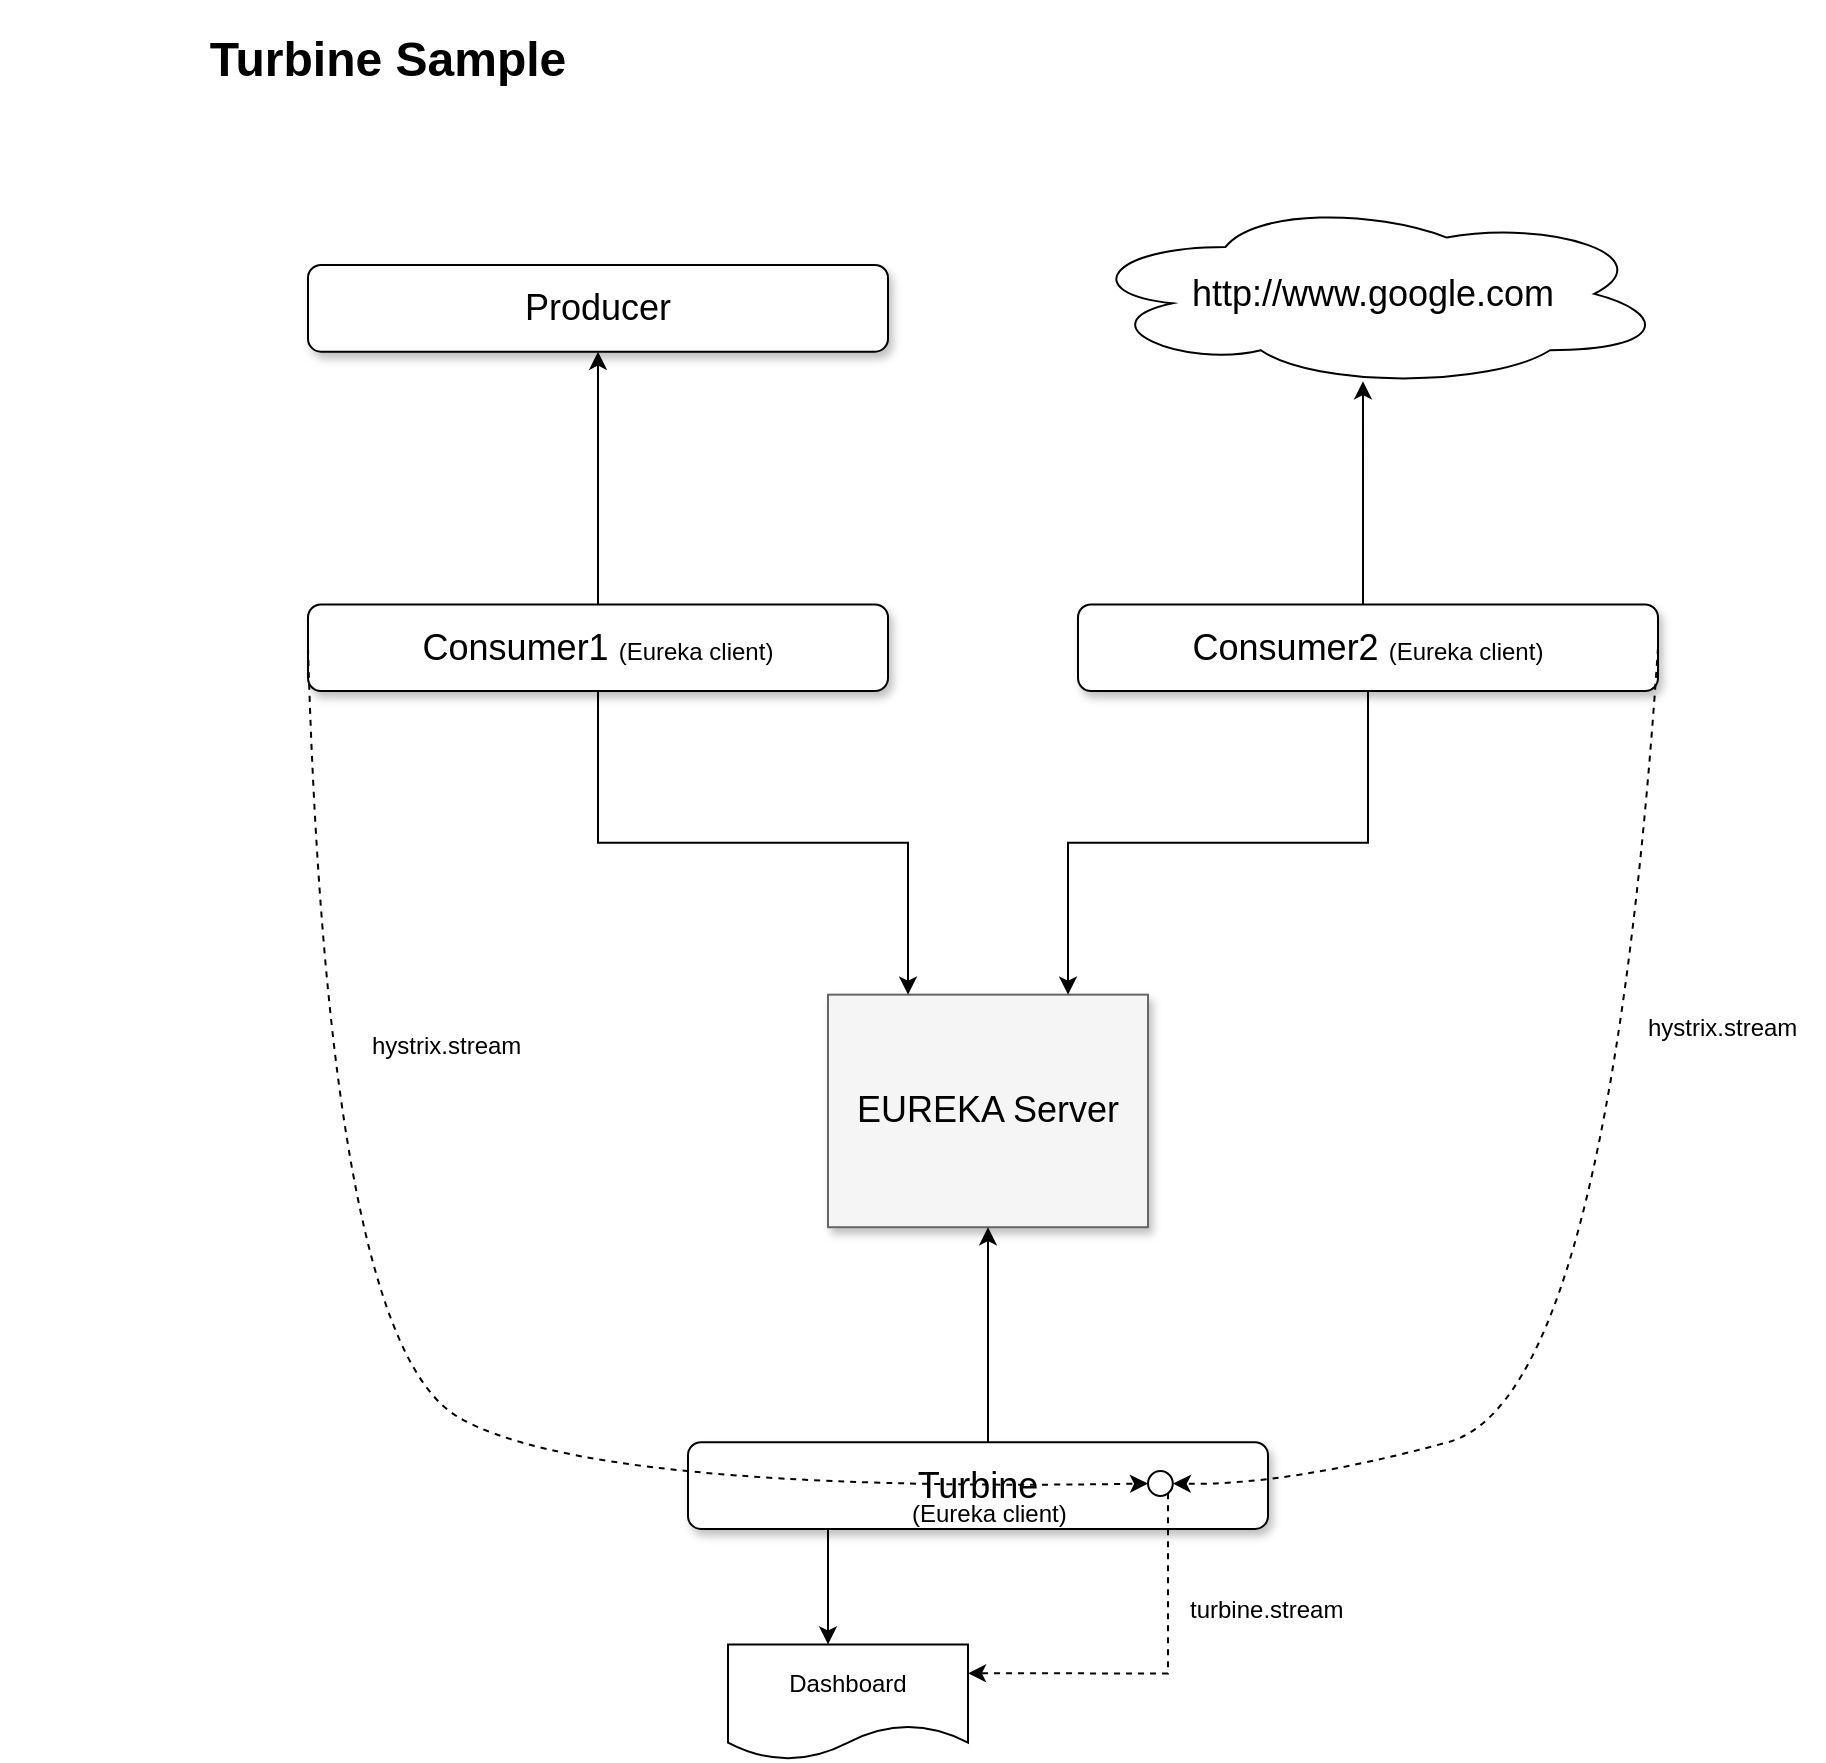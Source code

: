 <mxfile version="12.1.0" type="device" pages="1"><diagram id="2YbyLH6G9YoHPJJ06T6B" name="Page-1"><mxGraphModel dx="1408" dy="808" grid="1" gridSize="10" guides="1" tooltips="1" connect="1" arrows="1" fold="1" page="1" pageScale="1" pageWidth="850" pageHeight="1100" math="0" shadow="0"><root><mxCell id="0"/><mxCell id="1" parent="0"/><mxCell id="wgRHE6ZyrvQIbUuKkK8y-1" value="&lt;h1&gt;Turbine Sample&lt;/h1&gt;" style="text;html=1;strokeColor=none;fillColor=none;spacing=5;spacingTop=-20;whiteSpace=wrap;overflow=hidden;rounded=0;shadow=1;align=center;" parent="1" vertex="1"><mxGeometry x="320" y="470" width="380" height="50" as="geometry"/></mxCell><mxCell id="ecaxIMXtn3NtcxWGdU6K-1" value="" style="group" vertex="1" connectable="0" parent="1"><mxGeometry x="470" y="560" width="758" height="780" as="geometry"/></mxCell><mxCell id="wgRHE6ZyrvQIbUuKkK8y-25" value="EUREKA Server" style="whiteSpace=wrap;html=1;shadow=1;fontSize=18;fillColor=#f5f5f5;strokeColor=#666666;" parent="ecaxIMXtn3NtcxWGdU6K-1" vertex="1"><mxGeometry x="260" y="397.325" width="160" height="116.278" as="geometry"/></mxCell><mxCell id="wgRHE6ZyrvQIbUuKkK8y-90" value="" style="edgeStyle=orthogonalEdgeStyle;rounded=0;orthogonalLoop=1;jettySize=auto;html=1;entryX=0.75;entryY=0;entryDx=0;entryDy=0;" parent="ecaxIMXtn3NtcxWGdU6K-1" source="wgRHE6ZyrvQIbUuKkK8y-78" target="wgRHE6ZyrvQIbUuKkK8y-25" edge="1"><mxGeometry relative="1" as="geometry"><mxPoint x="390" y="455" as="targetPoint"/></mxGeometry></mxCell><mxCell id="wgRHE6ZyrvQIbUuKkK8y-78" value="Consumer2&amp;nbsp;&lt;span style=&quot;font-size: 12px&quot;&gt;(Eureka client)&lt;/span&gt;" style="whiteSpace=wrap;html=1;shadow=1;fontSize=18;rounded=1;" parent="ecaxIMXtn3NtcxWGdU6K-1" vertex="1"><mxGeometry x="385" y="202.222" width="290" height="43.333" as="geometry"/></mxCell><mxCell id="wgRHE6ZyrvQIbUuKkK8y-92" value="" style="edgeStyle=orthogonalEdgeStyle;rounded=0;orthogonalLoop=1;jettySize=auto;html=1;entryX=0.25;entryY=0;entryDx=0;entryDy=0;" parent="ecaxIMXtn3NtcxWGdU6K-1" source="wgRHE6ZyrvQIbUuKkK8y-79" target="wgRHE6ZyrvQIbUuKkK8y-25" edge="1"><mxGeometry relative="1" as="geometry"><mxPoint x="145" y="303.333" as="targetPoint"/></mxGeometry></mxCell><mxCell id="wgRHE6ZyrvQIbUuKkK8y-79" value="Consumer1 &lt;font style=&quot;font-size: 12px&quot;&gt;(Eureka client)&lt;/font&gt;" style="whiteSpace=wrap;html=1;shadow=1;fontSize=18;rounded=1;" parent="ecaxIMXtn3NtcxWGdU6K-1" vertex="1"><mxGeometry y="202.222" width="290" height="43.333" as="geometry"/></mxCell><mxCell id="wgRHE6ZyrvQIbUuKkK8y-80" value="Producer" style="whiteSpace=wrap;html=1;shadow=1;fontSize=18;rounded=1;" parent="ecaxIMXtn3NtcxWGdU6K-1" vertex="1"><mxGeometry y="32.5" width="290" height="43.333" as="geometry"/></mxCell><mxCell id="wgRHE6ZyrvQIbUuKkK8y-84" value="" style="edgeStyle=orthogonalEdgeStyle;rounded=0;orthogonalLoop=1;jettySize=auto;html=1;entryX=0.5;entryY=1;entryDx=0;entryDy=0;" parent="ecaxIMXtn3NtcxWGdU6K-1" source="wgRHE6ZyrvQIbUuKkK8y-79" target="wgRHE6ZyrvQIbUuKkK8y-80" edge="1"><mxGeometry relative="1" as="geometry"><mxPoint x="145" y="144.444" as="targetPoint"/></mxGeometry></mxCell><mxCell id="wgRHE6ZyrvQIbUuKkK8y-81" value="&lt;span style=&quot;font-size: 18px&quot;&gt;http://www.google.com&lt;/span&gt;" style="ellipse;shape=cloud;whiteSpace=wrap;html=1;" parent="ecaxIMXtn3NtcxWGdU6K-1" vertex="1"><mxGeometry x="385" width="295" height="93.889" as="geometry"/></mxCell><mxCell id="wgRHE6ZyrvQIbUuKkK8y-86" value="" style="edgeStyle=orthogonalEdgeStyle;rounded=0;orthogonalLoop=1;jettySize=auto;html=1;entryX=0.483;entryY=0.965;entryDx=0;entryDy=0;entryPerimeter=0;" parent="ecaxIMXtn3NtcxWGdU6K-1" source="wgRHE6ZyrvQIbUuKkK8y-78" target="wgRHE6ZyrvQIbUuKkK8y-81" edge="1"><mxGeometry relative="1" as="geometry"><mxPoint x="530" y="144.444" as="targetPoint"/><Array as="points"><mxPoint x="527" y="148.056"/></Array></mxGeometry></mxCell><mxCell id="wgRHE6ZyrvQIbUuKkK8y-95" value="" style="edgeStyle=orthogonalEdgeStyle;rounded=0;orthogonalLoop=1;jettySize=auto;html=1;entryX=0.5;entryY=1;entryDx=0;entryDy=0;" parent="ecaxIMXtn3NtcxWGdU6K-1" source="wgRHE6ZyrvQIbUuKkK8y-93" target="wgRHE6ZyrvQIbUuKkK8y-25" edge="1"><mxGeometry relative="1" as="geometry"><mxPoint x="365" y="621.111" as="targetPoint"/><Array as="points"><mxPoint x="340" y="664.444"/><mxPoint x="340" y="664.444"/></Array></mxGeometry></mxCell><mxCell id="wgRHE6ZyrvQIbUuKkK8y-108" value="" style="edgeStyle=orthogonalEdgeStyle;rounded=0;orthogonalLoop=1;jettySize=auto;html=1;" parent="ecaxIMXtn3NtcxWGdU6K-1" source="wgRHE6ZyrvQIbUuKkK8y-93" edge="1"><mxGeometry relative="1" as="geometry"><mxPoint x="260" y="722.222" as="targetPoint"/><Array as="points"><mxPoint x="260" y="722.222"/></Array></mxGeometry></mxCell><mxCell id="wgRHE6ZyrvQIbUuKkK8y-93" value="Turbine" style="whiteSpace=wrap;html=1;shadow=1;fontSize=18;rounded=1;" parent="ecaxIMXtn3NtcxWGdU6K-1" vertex="1"><mxGeometry x="190" y="621.111" width="290" height="43.333" as="geometry"/></mxCell><mxCell id="wgRHE6ZyrvQIbUuKkK8y-101" value="" style="curved=1;endArrow=classic;html=1;exitX=0;exitY=0.5;exitDx=0;exitDy=0;dashed=1;entryX=0;entryY=0.5;entryDx=0;entryDy=0;" parent="ecaxIMXtn3NtcxWGdU6K-1" source="wgRHE6ZyrvQIbUuKkK8y-79" target="wgRHE6ZyrvQIbUuKkK8y-105" edge="1"><mxGeometry width="50" height="50" relative="1" as="geometry"><mxPoint x="140" y="682.5" as="sourcePoint"/><mxPoint x="190" y="646.389" as="targetPoint"/><Array as="points"><mxPoint x="10" y="570.556"/><mxPoint x="140" y="646.389"/></Array></mxGeometry></mxCell><mxCell id="wgRHE6ZyrvQIbUuKkK8y-102" value="" style="curved=1;endArrow=classic;html=1;exitX=1;exitY=0.5;exitDx=0;exitDy=0;entryX=1;entryY=0.5;entryDx=0;entryDy=0;dashed=1;" parent="ecaxIMXtn3NtcxWGdU6K-1" source="wgRHE6ZyrvQIbUuKkK8y-78" target="wgRHE6ZyrvQIbUuKkK8y-105" edge="1"><mxGeometry width="50" height="50" relative="1" as="geometry"><mxPoint x="430" y="682.5" as="sourcePoint"/><mxPoint x="450" y="646.389" as="targetPoint"/><Array as="points"><mxPoint x="650" y="599.444"/><mxPoint x="490" y="642.778"/></Array></mxGeometry></mxCell><mxCell id="wgRHE6ZyrvQIbUuKkK8y-103" value="hystrix.stream" style="text;html=1;resizable=0;points=[];autosize=1;align=left;verticalAlign=top;spacingTop=-4;" parent="ecaxIMXtn3NtcxWGdU6K-1" vertex="1"><mxGeometry x="668" y="403.722" width="90" height="20" as="geometry"/></mxCell><mxCell id="wgRHE6ZyrvQIbUuKkK8y-104" value="hystrix.stream" style="text;html=1;resizable=0;points=[];autosize=1;align=left;verticalAlign=top;spacingTop=-4;" parent="ecaxIMXtn3NtcxWGdU6K-1" vertex="1"><mxGeometry x="30" y="413.111" width="90" height="20" as="geometry"/></mxCell><mxCell id="wgRHE6ZyrvQIbUuKkK8y-105" value="" style="ellipse;whiteSpace=wrap;html=1;aspect=fixed;" parent="ecaxIMXtn3NtcxWGdU6K-1" vertex="1"><mxGeometry x="420" y="635.556" width="12.407" height="12.407" as="geometry"/></mxCell><mxCell id="wgRHE6ZyrvQIbUuKkK8y-110" value="Dashboard" style="shape=document;whiteSpace=wrap;html=1;boundedLbl=1;" parent="ecaxIMXtn3NtcxWGdU6K-1" vertex="1"><mxGeometry x="210" y="722.222" width="120" height="57.778" as="geometry"/></mxCell><mxCell id="wgRHE6ZyrvQIbUuKkK8y-112" value="" style="edgeStyle=orthogonalEdgeStyle;rounded=0;orthogonalLoop=1;jettySize=auto;html=1;dashed=1;entryX=1;entryY=0.25;entryDx=0;entryDy=0;" parent="ecaxIMXtn3NtcxWGdU6K-1" source="wgRHE6ZyrvQIbUuKkK8y-105" target="wgRHE6ZyrvQIbUuKkK8y-110" edge="1"><mxGeometry relative="1" as="geometry"><mxPoint x="430" y="707.778" as="targetPoint"/><Array as="points"><mxPoint x="430" y="736.667"/></Array></mxGeometry></mxCell><mxCell id="wgRHE6ZyrvQIbUuKkK8y-113" value="turbine.stream" style="text;html=1;resizable=0;points=[];autosize=1;align=left;verticalAlign=top;spacingTop=-4;" parent="ecaxIMXtn3NtcxWGdU6K-1" vertex="1"><mxGeometry x="439" y="694.778" width="90" height="20" as="geometry"/></mxCell><mxCell id="lCw7E8TPitwj-RgwhoN1-2" value="(Eureka client)" style="text;html=1;" parent="ecaxIMXtn3NtcxWGdU6K-1" vertex="1"><mxGeometry x="300" y="642.778" width="100" height="21.667" as="geometry"/></mxCell></root></mxGraphModel></diagram></mxfile>